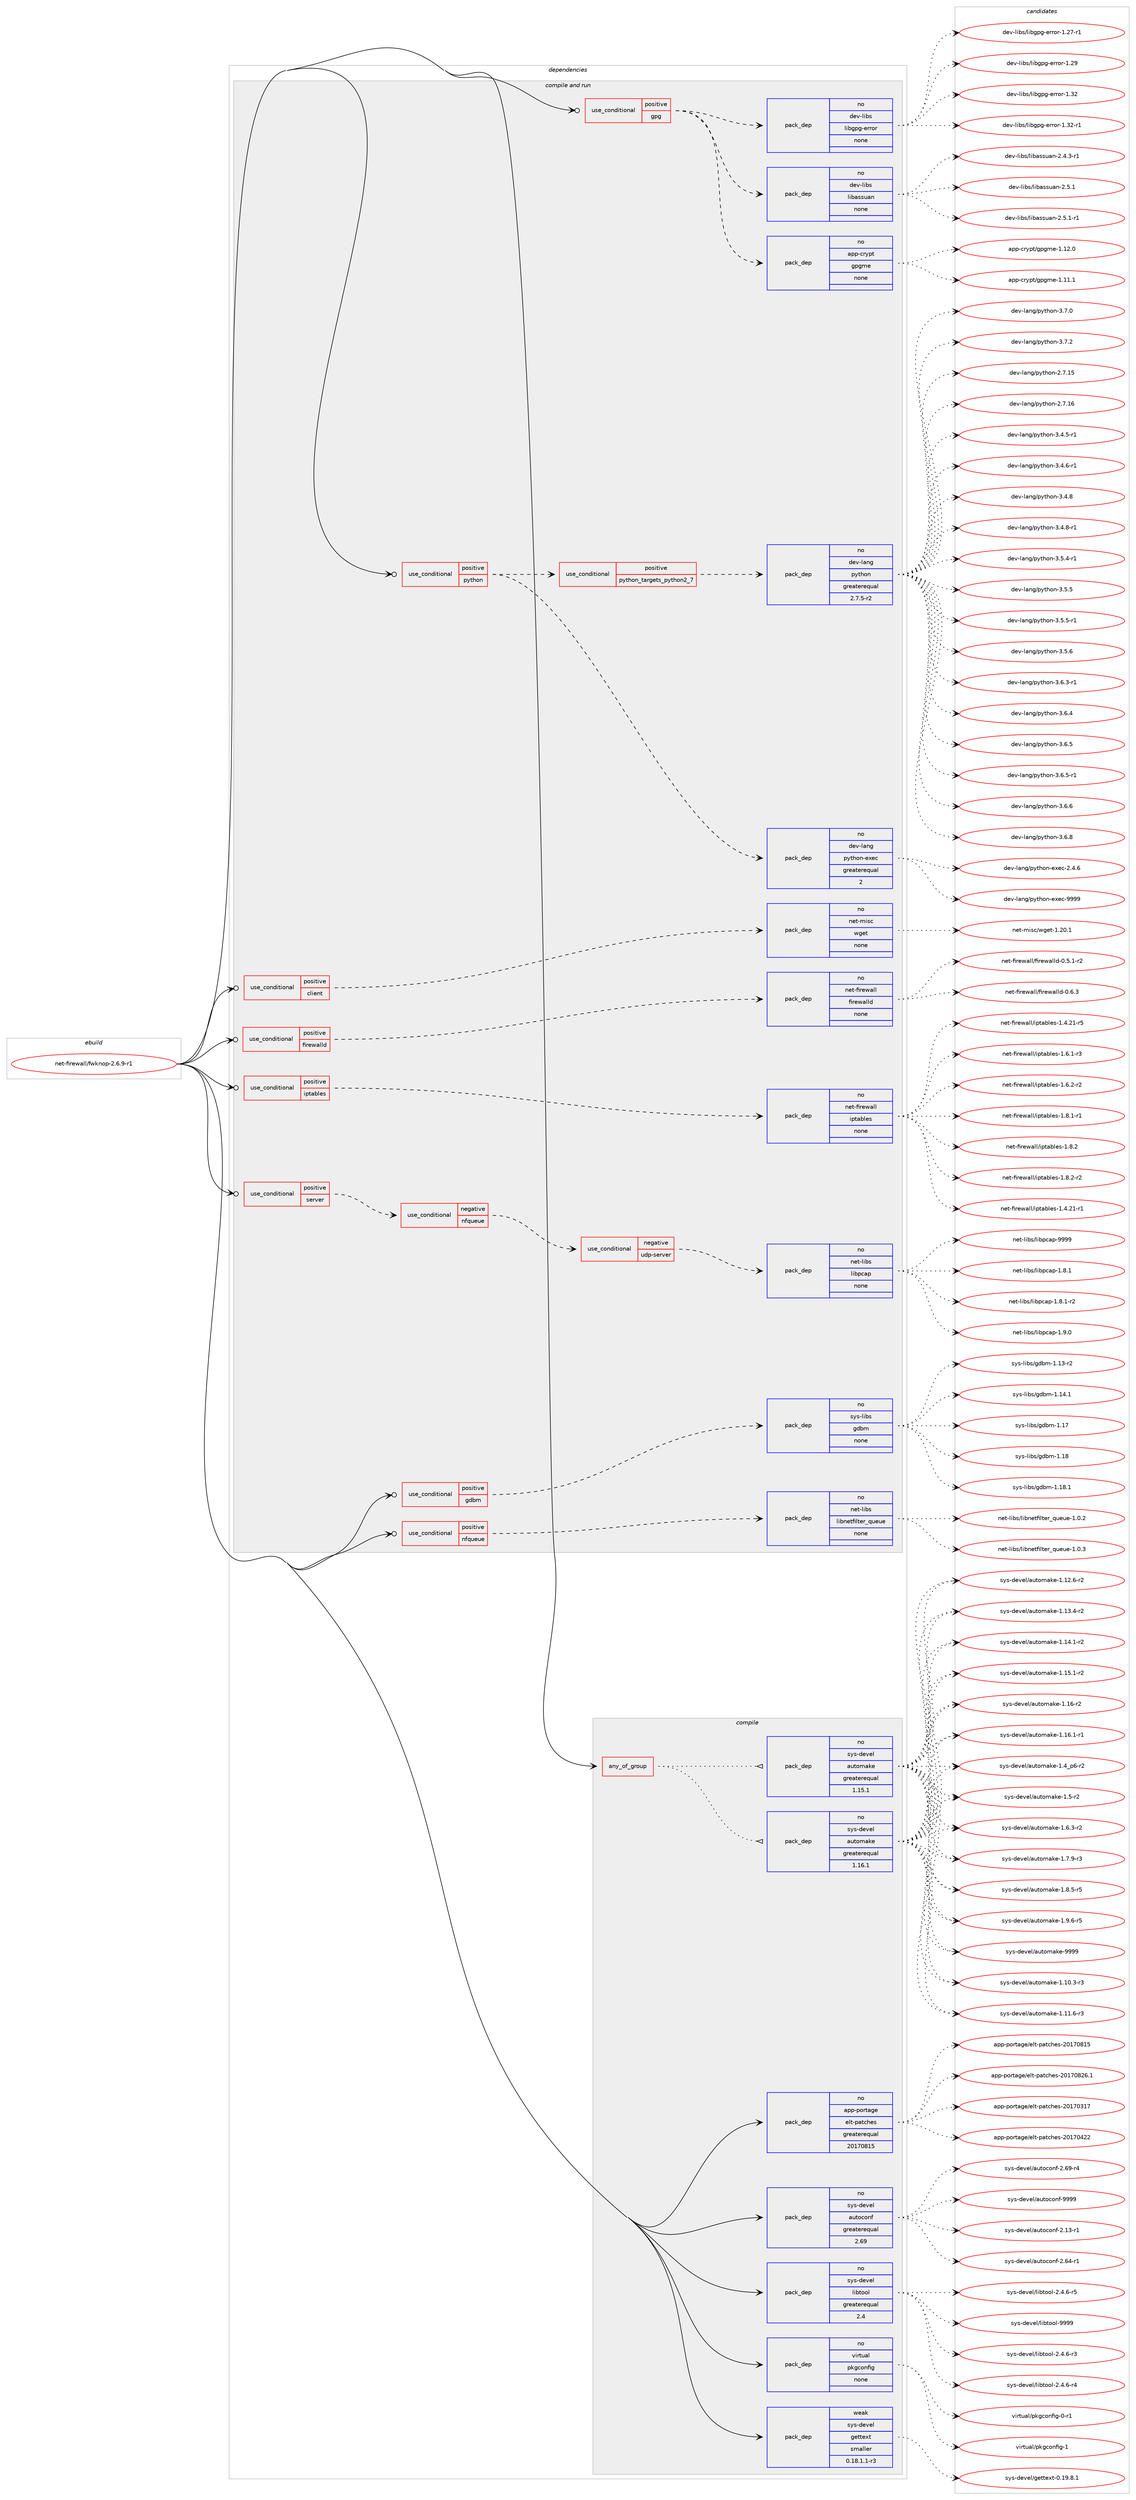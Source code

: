 digraph prolog {

# *************
# Graph options
# *************

newrank=true;
concentrate=true;
compound=true;
graph [rankdir=LR,fontname=Helvetica,fontsize=10,ranksep=1.5];#, ranksep=2.5, nodesep=0.2];
edge  [arrowhead=vee];
node  [fontname=Helvetica,fontsize=10];

# **********
# The ebuild
# **********

subgraph cluster_leftcol {
color=gray;
rank=same;
label=<<i>ebuild</i>>;
id [label="net-firewall/fwknop-2.6.9-r1", color=red, width=4, href="../net-firewall/fwknop-2.6.9-r1.svg"];
}

# ****************
# The dependencies
# ****************

subgraph cluster_midcol {
color=gray;
label=<<i>dependencies</i>>;
subgraph cluster_compile {
fillcolor="#eeeeee";
style=filled;
label=<<i>compile</i>>;
subgraph any25970 {
dependency1651696 [label=<<TABLE BORDER="0" CELLBORDER="1" CELLSPACING="0" CELLPADDING="4"><TR><TD CELLPADDING="10">any_of_group</TD></TR></TABLE>>, shape=none, color=red];subgraph pack1180764 {
dependency1651697 [label=<<TABLE BORDER="0" CELLBORDER="1" CELLSPACING="0" CELLPADDING="4" WIDTH="220"><TR><TD ROWSPAN="6" CELLPADDING="30">pack_dep</TD></TR><TR><TD WIDTH="110">no</TD></TR><TR><TD>sys-devel</TD></TR><TR><TD>automake</TD></TR><TR><TD>greaterequal</TD></TR><TR><TD>1.16.1</TD></TR></TABLE>>, shape=none, color=blue];
}
dependency1651696:e -> dependency1651697:w [weight=20,style="dotted",arrowhead="oinv"];
subgraph pack1180765 {
dependency1651698 [label=<<TABLE BORDER="0" CELLBORDER="1" CELLSPACING="0" CELLPADDING="4" WIDTH="220"><TR><TD ROWSPAN="6" CELLPADDING="30">pack_dep</TD></TR><TR><TD WIDTH="110">no</TD></TR><TR><TD>sys-devel</TD></TR><TR><TD>automake</TD></TR><TR><TD>greaterequal</TD></TR><TR><TD>1.15.1</TD></TR></TABLE>>, shape=none, color=blue];
}
dependency1651696:e -> dependency1651698:w [weight=20,style="dotted",arrowhead="oinv"];
}
id:e -> dependency1651696:w [weight=20,style="solid",arrowhead="vee"];
subgraph pack1180766 {
dependency1651699 [label=<<TABLE BORDER="0" CELLBORDER="1" CELLSPACING="0" CELLPADDING="4" WIDTH="220"><TR><TD ROWSPAN="6" CELLPADDING="30">pack_dep</TD></TR><TR><TD WIDTH="110">no</TD></TR><TR><TD>app-portage</TD></TR><TR><TD>elt-patches</TD></TR><TR><TD>greaterequal</TD></TR><TR><TD>20170815</TD></TR></TABLE>>, shape=none, color=blue];
}
id:e -> dependency1651699:w [weight=20,style="solid",arrowhead="vee"];
subgraph pack1180767 {
dependency1651700 [label=<<TABLE BORDER="0" CELLBORDER="1" CELLSPACING="0" CELLPADDING="4" WIDTH="220"><TR><TD ROWSPAN="6" CELLPADDING="30">pack_dep</TD></TR><TR><TD WIDTH="110">no</TD></TR><TR><TD>sys-devel</TD></TR><TR><TD>autoconf</TD></TR><TR><TD>greaterequal</TD></TR><TR><TD>2.69</TD></TR></TABLE>>, shape=none, color=blue];
}
id:e -> dependency1651700:w [weight=20,style="solid",arrowhead="vee"];
subgraph pack1180768 {
dependency1651701 [label=<<TABLE BORDER="0" CELLBORDER="1" CELLSPACING="0" CELLPADDING="4" WIDTH="220"><TR><TD ROWSPAN="6" CELLPADDING="30">pack_dep</TD></TR><TR><TD WIDTH="110">no</TD></TR><TR><TD>sys-devel</TD></TR><TR><TD>libtool</TD></TR><TR><TD>greaterequal</TD></TR><TR><TD>2.4</TD></TR></TABLE>>, shape=none, color=blue];
}
id:e -> dependency1651701:w [weight=20,style="solid",arrowhead="vee"];
subgraph pack1180769 {
dependency1651702 [label=<<TABLE BORDER="0" CELLBORDER="1" CELLSPACING="0" CELLPADDING="4" WIDTH="220"><TR><TD ROWSPAN="6" CELLPADDING="30">pack_dep</TD></TR><TR><TD WIDTH="110">no</TD></TR><TR><TD>virtual</TD></TR><TR><TD>pkgconfig</TD></TR><TR><TD>none</TD></TR><TR><TD></TD></TR></TABLE>>, shape=none, color=blue];
}
id:e -> dependency1651702:w [weight=20,style="solid",arrowhead="vee"];
subgraph pack1180770 {
dependency1651703 [label=<<TABLE BORDER="0" CELLBORDER="1" CELLSPACING="0" CELLPADDING="4" WIDTH="220"><TR><TD ROWSPAN="6" CELLPADDING="30">pack_dep</TD></TR><TR><TD WIDTH="110">weak</TD></TR><TR><TD>sys-devel</TD></TR><TR><TD>gettext</TD></TR><TR><TD>smaller</TD></TR><TR><TD>0.18.1.1-r3</TD></TR></TABLE>>, shape=none, color=blue];
}
id:e -> dependency1651703:w [weight=20,style="solid",arrowhead="vee"];
}
subgraph cluster_compileandrun {
fillcolor="#eeeeee";
style=filled;
label=<<i>compile and run</i>>;
subgraph cond444179 {
dependency1651704 [label=<<TABLE BORDER="0" CELLBORDER="1" CELLSPACING="0" CELLPADDING="4"><TR><TD ROWSPAN="3" CELLPADDING="10">use_conditional</TD></TR><TR><TD>positive</TD></TR><TR><TD>client</TD></TR></TABLE>>, shape=none, color=red];
subgraph pack1180771 {
dependency1651705 [label=<<TABLE BORDER="0" CELLBORDER="1" CELLSPACING="0" CELLPADDING="4" WIDTH="220"><TR><TD ROWSPAN="6" CELLPADDING="30">pack_dep</TD></TR><TR><TD WIDTH="110">no</TD></TR><TR><TD>net-misc</TD></TR><TR><TD>wget</TD></TR><TR><TD>none</TD></TR><TR><TD></TD></TR></TABLE>>, shape=none, color=blue];
}
dependency1651704:e -> dependency1651705:w [weight=20,style="dashed",arrowhead="vee"];
}
id:e -> dependency1651704:w [weight=20,style="solid",arrowhead="odotvee"];
subgraph cond444180 {
dependency1651706 [label=<<TABLE BORDER="0" CELLBORDER="1" CELLSPACING="0" CELLPADDING="4"><TR><TD ROWSPAN="3" CELLPADDING="10">use_conditional</TD></TR><TR><TD>positive</TD></TR><TR><TD>firewalld</TD></TR></TABLE>>, shape=none, color=red];
subgraph pack1180772 {
dependency1651707 [label=<<TABLE BORDER="0" CELLBORDER="1" CELLSPACING="0" CELLPADDING="4" WIDTH="220"><TR><TD ROWSPAN="6" CELLPADDING="30">pack_dep</TD></TR><TR><TD WIDTH="110">no</TD></TR><TR><TD>net-firewall</TD></TR><TR><TD>firewalld</TD></TR><TR><TD>none</TD></TR><TR><TD></TD></TR></TABLE>>, shape=none, color=blue];
}
dependency1651706:e -> dependency1651707:w [weight=20,style="dashed",arrowhead="vee"];
}
id:e -> dependency1651706:w [weight=20,style="solid",arrowhead="odotvee"];
subgraph cond444181 {
dependency1651708 [label=<<TABLE BORDER="0" CELLBORDER="1" CELLSPACING="0" CELLPADDING="4"><TR><TD ROWSPAN="3" CELLPADDING="10">use_conditional</TD></TR><TR><TD>positive</TD></TR><TR><TD>gdbm</TD></TR></TABLE>>, shape=none, color=red];
subgraph pack1180773 {
dependency1651709 [label=<<TABLE BORDER="0" CELLBORDER="1" CELLSPACING="0" CELLPADDING="4" WIDTH="220"><TR><TD ROWSPAN="6" CELLPADDING="30">pack_dep</TD></TR><TR><TD WIDTH="110">no</TD></TR><TR><TD>sys-libs</TD></TR><TR><TD>gdbm</TD></TR><TR><TD>none</TD></TR><TR><TD></TD></TR></TABLE>>, shape=none, color=blue];
}
dependency1651708:e -> dependency1651709:w [weight=20,style="dashed",arrowhead="vee"];
}
id:e -> dependency1651708:w [weight=20,style="solid",arrowhead="odotvee"];
subgraph cond444182 {
dependency1651710 [label=<<TABLE BORDER="0" CELLBORDER="1" CELLSPACING="0" CELLPADDING="4"><TR><TD ROWSPAN="3" CELLPADDING="10">use_conditional</TD></TR><TR><TD>positive</TD></TR><TR><TD>gpg</TD></TR></TABLE>>, shape=none, color=red];
subgraph pack1180774 {
dependency1651711 [label=<<TABLE BORDER="0" CELLBORDER="1" CELLSPACING="0" CELLPADDING="4" WIDTH="220"><TR><TD ROWSPAN="6" CELLPADDING="30">pack_dep</TD></TR><TR><TD WIDTH="110">no</TD></TR><TR><TD>app-crypt</TD></TR><TR><TD>gpgme</TD></TR><TR><TD>none</TD></TR><TR><TD></TD></TR></TABLE>>, shape=none, color=blue];
}
dependency1651710:e -> dependency1651711:w [weight=20,style="dashed",arrowhead="vee"];
subgraph pack1180775 {
dependency1651712 [label=<<TABLE BORDER="0" CELLBORDER="1" CELLSPACING="0" CELLPADDING="4" WIDTH="220"><TR><TD ROWSPAN="6" CELLPADDING="30">pack_dep</TD></TR><TR><TD WIDTH="110">no</TD></TR><TR><TD>dev-libs</TD></TR><TR><TD>libassuan</TD></TR><TR><TD>none</TD></TR><TR><TD></TD></TR></TABLE>>, shape=none, color=blue];
}
dependency1651710:e -> dependency1651712:w [weight=20,style="dashed",arrowhead="vee"];
subgraph pack1180776 {
dependency1651713 [label=<<TABLE BORDER="0" CELLBORDER="1" CELLSPACING="0" CELLPADDING="4" WIDTH="220"><TR><TD ROWSPAN="6" CELLPADDING="30">pack_dep</TD></TR><TR><TD WIDTH="110">no</TD></TR><TR><TD>dev-libs</TD></TR><TR><TD>libgpg-error</TD></TR><TR><TD>none</TD></TR><TR><TD></TD></TR></TABLE>>, shape=none, color=blue];
}
dependency1651710:e -> dependency1651713:w [weight=20,style="dashed",arrowhead="vee"];
}
id:e -> dependency1651710:w [weight=20,style="solid",arrowhead="odotvee"];
subgraph cond444183 {
dependency1651714 [label=<<TABLE BORDER="0" CELLBORDER="1" CELLSPACING="0" CELLPADDING="4"><TR><TD ROWSPAN="3" CELLPADDING="10">use_conditional</TD></TR><TR><TD>positive</TD></TR><TR><TD>iptables</TD></TR></TABLE>>, shape=none, color=red];
subgraph pack1180777 {
dependency1651715 [label=<<TABLE BORDER="0" CELLBORDER="1" CELLSPACING="0" CELLPADDING="4" WIDTH="220"><TR><TD ROWSPAN="6" CELLPADDING="30">pack_dep</TD></TR><TR><TD WIDTH="110">no</TD></TR><TR><TD>net-firewall</TD></TR><TR><TD>iptables</TD></TR><TR><TD>none</TD></TR><TR><TD></TD></TR></TABLE>>, shape=none, color=blue];
}
dependency1651714:e -> dependency1651715:w [weight=20,style="dashed",arrowhead="vee"];
}
id:e -> dependency1651714:w [weight=20,style="solid",arrowhead="odotvee"];
subgraph cond444184 {
dependency1651716 [label=<<TABLE BORDER="0" CELLBORDER="1" CELLSPACING="0" CELLPADDING="4"><TR><TD ROWSPAN="3" CELLPADDING="10">use_conditional</TD></TR><TR><TD>positive</TD></TR><TR><TD>nfqueue</TD></TR></TABLE>>, shape=none, color=red];
subgraph pack1180778 {
dependency1651717 [label=<<TABLE BORDER="0" CELLBORDER="1" CELLSPACING="0" CELLPADDING="4" WIDTH="220"><TR><TD ROWSPAN="6" CELLPADDING="30">pack_dep</TD></TR><TR><TD WIDTH="110">no</TD></TR><TR><TD>net-libs</TD></TR><TR><TD>libnetfilter_queue</TD></TR><TR><TD>none</TD></TR><TR><TD></TD></TR></TABLE>>, shape=none, color=blue];
}
dependency1651716:e -> dependency1651717:w [weight=20,style="dashed",arrowhead="vee"];
}
id:e -> dependency1651716:w [weight=20,style="solid",arrowhead="odotvee"];
subgraph cond444185 {
dependency1651718 [label=<<TABLE BORDER="0" CELLBORDER="1" CELLSPACING="0" CELLPADDING="4"><TR><TD ROWSPAN="3" CELLPADDING="10">use_conditional</TD></TR><TR><TD>positive</TD></TR><TR><TD>python</TD></TR></TABLE>>, shape=none, color=red];
subgraph cond444186 {
dependency1651719 [label=<<TABLE BORDER="0" CELLBORDER="1" CELLSPACING="0" CELLPADDING="4"><TR><TD ROWSPAN="3" CELLPADDING="10">use_conditional</TD></TR><TR><TD>positive</TD></TR><TR><TD>python_targets_python2_7</TD></TR></TABLE>>, shape=none, color=red];
subgraph pack1180779 {
dependency1651720 [label=<<TABLE BORDER="0" CELLBORDER="1" CELLSPACING="0" CELLPADDING="4" WIDTH="220"><TR><TD ROWSPAN="6" CELLPADDING="30">pack_dep</TD></TR><TR><TD WIDTH="110">no</TD></TR><TR><TD>dev-lang</TD></TR><TR><TD>python</TD></TR><TR><TD>greaterequal</TD></TR><TR><TD>2.7.5-r2</TD></TR></TABLE>>, shape=none, color=blue];
}
dependency1651719:e -> dependency1651720:w [weight=20,style="dashed",arrowhead="vee"];
}
dependency1651718:e -> dependency1651719:w [weight=20,style="dashed",arrowhead="vee"];
subgraph pack1180780 {
dependency1651721 [label=<<TABLE BORDER="0" CELLBORDER="1" CELLSPACING="0" CELLPADDING="4" WIDTH="220"><TR><TD ROWSPAN="6" CELLPADDING="30">pack_dep</TD></TR><TR><TD WIDTH="110">no</TD></TR><TR><TD>dev-lang</TD></TR><TR><TD>python-exec</TD></TR><TR><TD>greaterequal</TD></TR><TR><TD>2</TD></TR></TABLE>>, shape=none, color=blue];
}
dependency1651718:e -> dependency1651721:w [weight=20,style="dashed",arrowhead="vee"];
}
id:e -> dependency1651718:w [weight=20,style="solid",arrowhead="odotvee"];
subgraph cond444187 {
dependency1651722 [label=<<TABLE BORDER="0" CELLBORDER="1" CELLSPACING="0" CELLPADDING="4"><TR><TD ROWSPAN="3" CELLPADDING="10">use_conditional</TD></TR><TR><TD>positive</TD></TR><TR><TD>server</TD></TR></TABLE>>, shape=none, color=red];
subgraph cond444188 {
dependency1651723 [label=<<TABLE BORDER="0" CELLBORDER="1" CELLSPACING="0" CELLPADDING="4"><TR><TD ROWSPAN="3" CELLPADDING="10">use_conditional</TD></TR><TR><TD>negative</TD></TR><TR><TD>nfqueue</TD></TR></TABLE>>, shape=none, color=red];
subgraph cond444189 {
dependency1651724 [label=<<TABLE BORDER="0" CELLBORDER="1" CELLSPACING="0" CELLPADDING="4"><TR><TD ROWSPAN="3" CELLPADDING="10">use_conditional</TD></TR><TR><TD>negative</TD></TR><TR><TD>udp-server</TD></TR></TABLE>>, shape=none, color=red];
subgraph pack1180781 {
dependency1651725 [label=<<TABLE BORDER="0" CELLBORDER="1" CELLSPACING="0" CELLPADDING="4" WIDTH="220"><TR><TD ROWSPAN="6" CELLPADDING="30">pack_dep</TD></TR><TR><TD WIDTH="110">no</TD></TR><TR><TD>net-libs</TD></TR><TR><TD>libpcap</TD></TR><TR><TD>none</TD></TR><TR><TD></TD></TR></TABLE>>, shape=none, color=blue];
}
dependency1651724:e -> dependency1651725:w [weight=20,style="dashed",arrowhead="vee"];
}
dependency1651723:e -> dependency1651724:w [weight=20,style="dashed",arrowhead="vee"];
}
dependency1651722:e -> dependency1651723:w [weight=20,style="dashed",arrowhead="vee"];
}
id:e -> dependency1651722:w [weight=20,style="solid",arrowhead="odotvee"];
}
subgraph cluster_run {
fillcolor="#eeeeee";
style=filled;
label=<<i>run</i>>;
}
}

# **************
# The candidates
# **************

subgraph cluster_choices {
rank=same;
color=gray;
label=<<i>candidates</i>>;

subgraph choice1180764 {
color=black;
nodesep=1;
choice11512111545100101118101108479711711611110997107101454946494846514511451 [label="sys-devel/automake-1.10.3-r3", color=red, width=4,href="../sys-devel/automake-1.10.3-r3.svg"];
choice11512111545100101118101108479711711611110997107101454946494946544511451 [label="sys-devel/automake-1.11.6-r3", color=red, width=4,href="../sys-devel/automake-1.11.6-r3.svg"];
choice11512111545100101118101108479711711611110997107101454946495046544511450 [label="sys-devel/automake-1.12.6-r2", color=red, width=4,href="../sys-devel/automake-1.12.6-r2.svg"];
choice11512111545100101118101108479711711611110997107101454946495146524511450 [label="sys-devel/automake-1.13.4-r2", color=red, width=4,href="../sys-devel/automake-1.13.4-r2.svg"];
choice11512111545100101118101108479711711611110997107101454946495246494511450 [label="sys-devel/automake-1.14.1-r2", color=red, width=4,href="../sys-devel/automake-1.14.1-r2.svg"];
choice11512111545100101118101108479711711611110997107101454946495346494511450 [label="sys-devel/automake-1.15.1-r2", color=red, width=4,href="../sys-devel/automake-1.15.1-r2.svg"];
choice1151211154510010111810110847971171161111099710710145494649544511450 [label="sys-devel/automake-1.16-r2", color=red, width=4,href="../sys-devel/automake-1.16-r2.svg"];
choice11512111545100101118101108479711711611110997107101454946495446494511449 [label="sys-devel/automake-1.16.1-r1", color=red, width=4,href="../sys-devel/automake-1.16.1-r1.svg"];
choice115121115451001011181011084797117116111109971071014549465295112544511450 [label="sys-devel/automake-1.4_p6-r2", color=red, width=4,href="../sys-devel/automake-1.4_p6-r2.svg"];
choice11512111545100101118101108479711711611110997107101454946534511450 [label="sys-devel/automake-1.5-r2", color=red, width=4,href="../sys-devel/automake-1.5-r2.svg"];
choice115121115451001011181011084797117116111109971071014549465446514511450 [label="sys-devel/automake-1.6.3-r2", color=red, width=4,href="../sys-devel/automake-1.6.3-r2.svg"];
choice115121115451001011181011084797117116111109971071014549465546574511451 [label="sys-devel/automake-1.7.9-r3", color=red, width=4,href="../sys-devel/automake-1.7.9-r3.svg"];
choice115121115451001011181011084797117116111109971071014549465646534511453 [label="sys-devel/automake-1.8.5-r5", color=red, width=4,href="../sys-devel/automake-1.8.5-r5.svg"];
choice115121115451001011181011084797117116111109971071014549465746544511453 [label="sys-devel/automake-1.9.6-r5", color=red, width=4,href="../sys-devel/automake-1.9.6-r5.svg"];
choice115121115451001011181011084797117116111109971071014557575757 [label="sys-devel/automake-9999", color=red, width=4,href="../sys-devel/automake-9999.svg"];
dependency1651697:e -> choice11512111545100101118101108479711711611110997107101454946494846514511451:w [style=dotted,weight="100"];
dependency1651697:e -> choice11512111545100101118101108479711711611110997107101454946494946544511451:w [style=dotted,weight="100"];
dependency1651697:e -> choice11512111545100101118101108479711711611110997107101454946495046544511450:w [style=dotted,weight="100"];
dependency1651697:e -> choice11512111545100101118101108479711711611110997107101454946495146524511450:w [style=dotted,weight="100"];
dependency1651697:e -> choice11512111545100101118101108479711711611110997107101454946495246494511450:w [style=dotted,weight="100"];
dependency1651697:e -> choice11512111545100101118101108479711711611110997107101454946495346494511450:w [style=dotted,weight="100"];
dependency1651697:e -> choice1151211154510010111810110847971171161111099710710145494649544511450:w [style=dotted,weight="100"];
dependency1651697:e -> choice11512111545100101118101108479711711611110997107101454946495446494511449:w [style=dotted,weight="100"];
dependency1651697:e -> choice115121115451001011181011084797117116111109971071014549465295112544511450:w [style=dotted,weight="100"];
dependency1651697:e -> choice11512111545100101118101108479711711611110997107101454946534511450:w [style=dotted,weight="100"];
dependency1651697:e -> choice115121115451001011181011084797117116111109971071014549465446514511450:w [style=dotted,weight="100"];
dependency1651697:e -> choice115121115451001011181011084797117116111109971071014549465546574511451:w [style=dotted,weight="100"];
dependency1651697:e -> choice115121115451001011181011084797117116111109971071014549465646534511453:w [style=dotted,weight="100"];
dependency1651697:e -> choice115121115451001011181011084797117116111109971071014549465746544511453:w [style=dotted,weight="100"];
dependency1651697:e -> choice115121115451001011181011084797117116111109971071014557575757:w [style=dotted,weight="100"];
}
subgraph choice1180765 {
color=black;
nodesep=1;
choice11512111545100101118101108479711711611110997107101454946494846514511451 [label="sys-devel/automake-1.10.3-r3", color=red, width=4,href="../sys-devel/automake-1.10.3-r3.svg"];
choice11512111545100101118101108479711711611110997107101454946494946544511451 [label="sys-devel/automake-1.11.6-r3", color=red, width=4,href="../sys-devel/automake-1.11.6-r3.svg"];
choice11512111545100101118101108479711711611110997107101454946495046544511450 [label="sys-devel/automake-1.12.6-r2", color=red, width=4,href="../sys-devel/automake-1.12.6-r2.svg"];
choice11512111545100101118101108479711711611110997107101454946495146524511450 [label="sys-devel/automake-1.13.4-r2", color=red, width=4,href="../sys-devel/automake-1.13.4-r2.svg"];
choice11512111545100101118101108479711711611110997107101454946495246494511450 [label="sys-devel/automake-1.14.1-r2", color=red, width=4,href="../sys-devel/automake-1.14.1-r2.svg"];
choice11512111545100101118101108479711711611110997107101454946495346494511450 [label="sys-devel/automake-1.15.1-r2", color=red, width=4,href="../sys-devel/automake-1.15.1-r2.svg"];
choice1151211154510010111810110847971171161111099710710145494649544511450 [label="sys-devel/automake-1.16-r2", color=red, width=4,href="../sys-devel/automake-1.16-r2.svg"];
choice11512111545100101118101108479711711611110997107101454946495446494511449 [label="sys-devel/automake-1.16.1-r1", color=red, width=4,href="../sys-devel/automake-1.16.1-r1.svg"];
choice115121115451001011181011084797117116111109971071014549465295112544511450 [label="sys-devel/automake-1.4_p6-r2", color=red, width=4,href="../sys-devel/automake-1.4_p6-r2.svg"];
choice11512111545100101118101108479711711611110997107101454946534511450 [label="sys-devel/automake-1.5-r2", color=red, width=4,href="../sys-devel/automake-1.5-r2.svg"];
choice115121115451001011181011084797117116111109971071014549465446514511450 [label="sys-devel/automake-1.6.3-r2", color=red, width=4,href="../sys-devel/automake-1.6.3-r2.svg"];
choice115121115451001011181011084797117116111109971071014549465546574511451 [label="sys-devel/automake-1.7.9-r3", color=red, width=4,href="../sys-devel/automake-1.7.9-r3.svg"];
choice115121115451001011181011084797117116111109971071014549465646534511453 [label="sys-devel/automake-1.8.5-r5", color=red, width=4,href="../sys-devel/automake-1.8.5-r5.svg"];
choice115121115451001011181011084797117116111109971071014549465746544511453 [label="sys-devel/automake-1.9.6-r5", color=red, width=4,href="../sys-devel/automake-1.9.6-r5.svg"];
choice115121115451001011181011084797117116111109971071014557575757 [label="sys-devel/automake-9999", color=red, width=4,href="../sys-devel/automake-9999.svg"];
dependency1651698:e -> choice11512111545100101118101108479711711611110997107101454946494846514511451:w [style=dotted,weight="100"];
dependency1651698:e -> choice11512111545100101118101108479711711611110997107101454946494946544511451:w [style=dotted,weight="100"];
dependency1651698:e -> choice11512111545100101118101108479711711611110997107101454946495046544511450:w [style=dotted,weight="100"];
dependency1651698:e -> choice11512111545100101118101108479711711611110997107101454946495146524511450:w [style=dotted,weight="100"];
dependency1651698:e -> choice11512111545100101118101108479711711611110997107101454946495246494511450:w [style=dotted,weight="100"];
dependency1651698:e -> choice11512111545100101118101108479711711611110997107101454946495346494511450:w [style=dotted,weight="100"];
dependency1651698:e -> choice1151211154510010111810110847971171161111099710710145494649544511450:w [style=dotted,weight="100"];
dependency1651698:e -> choice11512111545100101118101108479711711611110997107101454946495446494511449:w [style=dotted,weight="100"];
dependency1651698:e -> choice115121115451001011181011084797117116111109971071014549465295112544511450:w [style=dotted,weight="100"];
dependency1651698:e -> choice11512111545100101118101108479711711611110997107101454946534511450:w [style=dotted,weight="100"];
dependency1651698:e -> choice115121115451001011181011084797117116111109971071014549465446514511450:w [style=dotted,weight="100"];
dependency1651698:e -> choice115121115451001011181011084797117116111109971071014549465546574511451:w [style=dotted,weight="100"];
dependency1651698:e -> choice115121115451001011181011084797117116111109971071014549465646534511453:w [style=dotted,weight="100"];
dependency1651698:e -> choice115121115451001011181011084797117116111109971071014549465746544511453:w [style=dotted,weight="100"];
dependency1651698:e -> choice115121115451001011181011084797117116111109971071014557575757:w [style=dotted,weight="100"];
}
subgraph choice1180766 {
color=black;
nodesep=1;
choice97112112451121111141169710310147101108116451129711699104101115455048495548514955 [label="app-portage/elt-patches-20170317", color=red, width=4,href="../app-portage/elt-patches-20170317.svg"];
choice97112112451121111141169710310147101108116451129711699104101115455048495548525050 [label="app-portage/elt-patches-20170422", color=red, width=4,href="../app-portage/elt-patches-20170422.svg"];
choice97112112451121111141169710310147101108116451129711699104101115455048495548564953 [label="app-portage/elt-patches-20170815", color=red, width=4,href="../app-portage/elt-patches-20170815.svg"];
choice971121124511211111411697103101471011081164511297116991041011154550484955485650544649 [label="app-portage/elt-patches-20170826.1", color=red, width=4,href="../app-portage/elt-patches-20170826.1.svg"];
dependency1651699:e -> choice97112112451121111141169710310147101108116451129711699104101115455048495548514955:w [style=dotted,weight="100"];
dependency1651699:e -> choice97112112451121111141169710310147101108116451129711699104101115455048495548525050:w [style=dotted,weight="100"];
dependency1651699:e -> choice97112112451121111141169710310147101108116451129711699104101115455048495548564953:w [style=dotted,weight="100"];
dependency1651699:e -> choice971121124511211111411697103101471011081164511297116991041011154550484955485650544649:w [style=dotted,weight="100"];
}
subgraph choice1180767 {
color=black;
nodesep=1;
choice1151211154510010111810110847971171161119911111010245504649514511449 [label="sys-devel/autoconf-2.13-r1", color=red, width=4,href="../sys-devel/autoconf-2.13-r1.svg"];
choice1151211154510010111810110847971171161119911111010245504654524511449 [label="sys-devel/autoconf-2.64-r1", color=red, width=4,href="../sys-devel/autoconf-2.64-r1.svg"];
choice1151211154510010111810110847971171161119911111010245504654574511452 [label="sys-devel/autoconf-2.69-r4", color=red, width=4,href="../sys-devel/autoconf-2.69-r4.svg"];
choice115121115451001011181011084797117116111991111101024557575757 [label="sys-devel/autoconf-9999", color=red, width=4,href="../sys-devel/autoconf-9999.svg"];
dependency1651700:e -> choice1151211154510010111810110847971171161119911111010245504649514511449:w [style=dotted,weight="100"];
dependency1651700:e -> choice1151211154510010111810110847971171161119911111010245504654524511449:w [style=dotted,weight="100"];
dependency1651700:e -> choice1151211154510010111810110847971171161119911111010245504654574511452:w [style=dotted,weight="100"];
dependency1651700:e -> choice115121115451001011181011084797117116111991111101024557575757:w [style=dotted,weight="100"];
}
subgraph choice1180768 {
color=black;
nodesep=1;
choice1151211154510010111810110847108105981161111111084550465246544511451 [label="sys-devel/libtool-2.4.6-r3", color=red, width=4,href="../sys-devel/libtool-2.4.6-r3.svg"];
choice1151211154510010111810110847108105981161111111084550465246544511452 [label="sys-devel/libtool-2.4.6-r4", color=red, width=4,href="../sys-devel/libtool-2.4.6-r4.svg"];
choice1151211154510010111810110847108105981161111111084550465246544511453 [label="sys-devel/libtool-2.4.6-r5", color=red, width=4,href="../sys-devel/libtool-2.4.6-r5.svg"];
choice1151211154510010111810110847108105981161111111084557575757 [label="sys-devel/libtool-9999", color=red, width=4,href="../sys-devel/libtool-9999.svg"];
dependency1651701:e -> choice1151211154510010111810110847108105981161111111084550465246544511451:w [style=dotted,weight="100"];
dependency1651701:e -> choice1151211154510010111810110847108105981161111111084550465246544511452:w [style=dotted,weight="100"];
dependency1651701:e -> choice1151211154510010111810110847108105981161111111084550465246544511453:w [style=dotted,weight="100"];
dependency1651701:e -> choice1151211154510010111810110847108105981161111111084557575757:w [style=dotted,weight="100"];
}
subgraph choice1180769 {
color=black;
nodesep=1;
choice11810511411611797108471121071039911111010210510345484511449 [label="virtual/pkgconfig-0-r1", color=red, width=4,href="../virtual/pkgconfig-0-r1.svg"];
choice1181051141161179710847112107103991111101021051034549 [label="virtual/pkgconfig-1", color=red, width=4,href="../virtual/pkgconfig-1.svg"];
dependency1651702:e -> choice11810511411611797108471121071039911111010210510345484511449:w [style=dotted,weight="100"];
dependency1651702:e -> choice1181051141161179710847112107103991111101021051034549:w [style=dotted,weight="100"];
}
subgraph choice1180770 {
color=black;
nodesep=1;
choice1151211154510010111810110847103101116116101120116454846495746564649 [label="sys-devel/gettext-0.19.8.1", color=red, width=4,href="../sys-devel/gettext-0.19.8.1.svg"];
dependency1651703:e -> choice1151211154510010111810110847103101116116101120116454846495746564649:w [style=dotted,weight="100"];
}
subgraph choice1180771 {
color=black;
nodesep=1;
choice11010111645109105115994711910310111645494650484649 [label="net-misc/wget-1.20.1", color=red, width=4,href="../net-misc/wget-1.20.1.svg"];
dependency1651705:e -> choice11010111645109105115994711910310111645494650484649:w [style=dotted,weight="100"];
}
subgraph choice1180772 {
color=black;
nodesep=1;
choice110101116451021051141011199710810847102105114101119971081081004548465346494511450 [label="net-firewall/firewalld-0.5.1-r2", color=red, width=4,href="../net-firewall/firewalld-0.5.1-r2.svg"];
choice11010111645102105114101119971081084710210511410111997108108100454846544651 [label="net-firewall/firewalld-0.6.3", color=red, width=4,href="../net-firewall/firewalld-0.6.3.svg"];
dependency1651707:e -> choice110101116451021051141011199710810847102105114101119971081081004548465346494511450:w [style=dotted,weight="100"];
dependency1651707:e -> choice11010111645102105114101119971081084710210511410111997108108100454846544651:w [style=dotted,weight="100"];
}
subgraph choice1180773 {
color=black;
nodesep=1;
choice1151211154510810598115471031009810945494649514511450 [label="sys-libs/gdbm-1.13-r2", color=red, width=4,href="../sys-libs/gdbm-1.13-r2.svg"];
choice1151211154510810598115471031009810945494649524649 [label="sys-libs/gdbm-1.14.1", color=red, width=4,href="../sys-libs/gdbm-1.14.1.svg"];
choice115121115451081059811547103100981094549464955 [label="sys-libs/gdbm-1.17", color=red, width=4,href="../sys-libs/gdbm-1.17.svg"];
choice115121115451081059811547103100981094549464956 [label="sys-libs/gdbm-1.18", color=red, width=4,href="../sys-libs/gdbm-1.18.svg"];
choice1151211154510810598115471031009810945494649564649 [label="sys-libs/gdbm-1.18.1", color=red, width=4,href="../sys-libs/gdbm-1.18.1.svg"];
dependency1651709:e -> choice1151211154510810598115471031009810945494649514511450:w [style=dotted,weight="100"];
dependency1651709:e -> choice1151211154510810598115471031009810945494649524649:w [style=dotted,weight="100"];
dependency1651709:e -> choice115121115451081059811547103100981094549464955:w [style=dotted,weight="100"];
dependency1651709:e -> choice115121115451081059811547103100981094549464956:w [style=dotted,weight="100"];
dependency1651709:e -> choice1151211154510810598115471031009810945494649564649:w [style=dotted,weight="100"];
}
subgraph choice1180774 {
color=black;
nodesep=1;
choice9711211245991141211121164710311210310910145494649494649 [label="app-crypt/gpgme-1.11.1", color=red, width=4,href="../app-crypt/gpgme-1.11.1.svg"];
choice9711211245991141211121164710311210310910145494649504648 [label="app-crypt/gpgme-1.12.0", color=red, width=4,href="../app-crypt/gpgme-1.12.0.svg"];
dependency1651711:e -> choice9711211245991141211121164710311210310910145494649494649:w [style=dotted,weight="100"];
dependency1651711:e -> choice9711211245991141211121164710311210310910145494649504648:w [style=dotted,weight="100"];
}
subgraph choice1180775 {
color=black;
nodesep=1;
choice1001011184510810598115471081059897115115117971104550465246514511449 [label="dev-libs/libassuan-2.4.3-r1", color=red, width=4,href="../dev-libs/libassuan-2.4.3-r1.svg"];
choice100101118451081059811547108105989711511511797110455046534649 [label="dev-libs/libassuan-2.5.1", color=red, width=4,href="../dev-libs/libassuan-2.5.1.svg"];
choice1001011184510810598115471081059897115115117971104550465346494511449 [label="dev-libs/libassuan-2.5.1-r1", color=red, width=4,href="../dev-libs/libassuan-2.5.1-r1.svg"];
dependency1651712:e -> choice1001011184510810598115471081059897115115117971104550465246514511449:w [style=dotted,weight="100"];
dependency1651712:e -> choice100101118451081059811547108105989711511511797110455046534649:w [style=dotted,weight="100"];
dependency1651712:e -> choice1001011184510810598115471081059897115115117971104550465346494511449:w [style=dotted,weight="100"];
}
subgraph choice1180776 {
color=black;
nodesep=1;
choice100101118451081059811547108105981031121034510111411411111445494650554511449 [label="dev-libs/libgpg-error-1.27-r1", color=red, width=4,href="../dev-libs/libgpg-error-1.27-r1.svg"];
choice10010111845108105981154710810598103112103451011141141111144549465057 [label="dev-libs/libgpg-error-1.29", color=red, width=4,href="../dev-libs/libgpg-error-1.29.svg"];
choice10010111845108105981154710810598103112103451011141141111144549465150 [label="dev-libs/libgpg-error-1.32", color=red, width=4,href="../dev-libs/libgpg-error-1.32.svg"];
choice100101118451081059811547108105981031121034510111411411111445494651504511449 [label="dev-libs/libgpg-error-1.32-r1", color=red, width=4,href="../dev-libs/libgpg-error-1.32-r1.svg"];
dependency1651713:e -> choice100101118451081059811547108105981031121034510111411411111445494650554511449:w [style=dotted,weight="100"];
dependency1651713:e -> choice10010111845108105981154710810598103112103451011141141111144549465057:w [style=dotted,weight="100"];
dependency1651713:e -> choice10010111845108105981154710810598103112103451011141141111144549465150:w [style=dotted,weight="100"];
dependency1651713:e -> choice100101118451081059811547108105981031121034510111411411111445494651504511449:w [style=dotted,weight="100"];
}
subgraph choice1180777 {
color=black;
nodesep=1;
choice1101011164510210511410111997108108471051121169798108101115454946524650494511449 [label="net-firewall/iptables-1.4.21-r1", color=red, width=4,href="../net-firewall/iptables-1.4.21-r1.svg"];
choice1101011164510210511410111997108108471051121169798108101115454946524650494511453 [label="net-firewall/iptables-1.4.21-r5", color=red, width=4,href="../net-firewall/iptables-1.4.21-r5.svg"];
choice11010111645102105114101119971081084710511211697981081011154549465446494511451 [label="net-firewall/iptables-1.6.1-r3", color=red, width=4,href="../net-firewall/iptables-1.6.1-r3.svg"];
choice11010111645102105114101119971081084710511211697981081011154549465446504511450 [label="net-firewall/iptables-1.6.2-r2", color=red, width=4,href="../net-firewall/iptables-1.6.2-r2.svg"];
choice11010111645102105114101119971081084710511211697981081011154549465646494511449 [label="net-firewall/iptables-1.8.1-r1", color=red, width=4,href="../net-firewall/iptables-1.8.1-r1.svg"];
choice1101011164510210511410111997108108471051121169798108101115454946564650 [label="net-firewall/iptables-1.8.2", color=red, width=4,href="../net-firewall/iptables-1.8.2.svg"];
choice11010111645102105114101119971081084710511211697981081011154549465646504511450 [label="net-firewall/iptables-1.8.2-r2", color=red, width=4,href="../net-firewall/iptables-1.8.2-r2.svg"];
dependency1651715:e -> choice1101011164510210511410111997108108471051121169798108101115454946524650494511449:w [style=dotted,weight="100"];
dependency1651715:e -> choice1101011164510210511410111997108108471051121169798108101115454946524650494511453:w [style=dotted,weight="100"];
dependency1651715:e -> choice11010111645102105114101119971081084710511211697981081011154549465446494511451:w [style=dotted,weight="100"];
dependency1651715:e -> choice11010111645102105114101119971081084710511211697981081011154549465446504511450:w [style=dotted,weight="100"];
dependency1651715:e -> choice11010111645102105114101119971081084710511211697981081011154549465646494511449:w [style=dotted,weight="100"];
dependency1651715:e -> choice1101011164510210511410111997108108471051121169798108101115454946564650:w [style=dotted,weight="100"];
dependency1651715:e -> choice11010111645102105114101119971081084710511211697981081011154549465646504511450:w [style=dotted,weight="100"];
}
subgraph choice1180778 {
color=black;
nodesep=1;
choice1101011164510810598115471081059811010111610210510811610111495113117101117101454946484650 [label="net-libs/libnetfilter_queue-1.0.2", color=red, width=4,href="../net-libs/libnetfilter_queue-1.0.2.svg"];
choice1101011164510810598115471081059811010111610210510811610111495113117101117101454946484651 [label="net-libs/libnetfilter_queue-1.0.3", color=red, width=4,href="../net-libs/libnetfilter_queue-1.0.3.svg"];
dependency1651717:e -> choice1101011164510810598115471081059811010111610210510811610111495113117101117101454946484650:w [style=dotted,weight="100"];
dependency1651717:e -> choice1101011164510810598115471081059811010111610210510811610111495113117101117101454946484651:w [style=dotted,weight="100"];
}
subgraph choice1180779 {
color=black;
nodesep=1;
choice10010111845108971101034711212111610411111045504655464953 [label="dev-lang/python-2.7.15", color=red, width=4,href="../dev-lang/python-2.7.15.svg"];
choice10010111845108971101034711212111610411111045504655464954 [label="dev-lang/python-2.7.16", color=red, width=4,href="../dev-lang/python-2.7.16.svg"];
choice1001011184510897110103471121211161041111104551465246534511449 [label="dev-lang/python-3.4.5-r1", color=red, width=4,href="../dev-lang/python-3.4.5-r1.svg"];
choice1001011184510897110103471121211161041111104551465246544511449 [label="dev-lang/python-3.4.6-r1", color=red, width=4,href="../dev-lang/python-3.4.6-r1.svg"];
choice100101118451089711010347112121116104111110455146524656 [label="dev-lang/python-3.4.8", color=red, width=4,href="../dev-lang/python-3.4.8.svg"];
choice1001011184510897110103471121211161041111104551465246564511449 [label="dev-lang/python-3.4.8-r1", color=red, width=4,href="../dev-lang/python-3.4.8-r1.svg"];
choice1001011184510897110103471121211161041111104551465346524511449 [label="dev-lang/python-3.5.4-r1", color=red, width=4,href="../dev-lang/python-3.5.4-r1.svg"];
choice100101118451089711010347112121116104111110455146534653 [label="dev-lang/python-3.5.5", color=red, width=4,href="../dev-lang/python-3.5.5.svg"];
choice1001011184510897110103471121211161041111104551465346534511449 [label="dev-lang/python-3.5.5-r1", color=red, width=4,href="../dev-lang/python-3.5.5-r1.svg"];
choice100101118451089711010347112121116104111110455146534654 [label="dev-lang/python-3.5.6", color=red, width=4,href="../dev-lang/python-3.5.6.svg"];
choice1001011184510897110103471121211161041111104551465446514511449 [label="dev-lang/python-3.6.3-r1", color=red, width=4,href="../dev-lang/python-3.6.3-r1.svg"];
choice100101118451089711010347112121116104111110455146544652 [label="dev-lang/python-3.6.4", color=red, width=4,href="../dev-lang/python-3.6.4.svg"];
choice100101118451089711010347112121116104111110455146544653 [label="dev-lang/python-3.6.5", color=red, width=4,href="../dev-lang/python-3.6.5.svg"];
choice1001011184510897110103471121211161041111104551465446534511449 [label="dev-lang/python-3.6.5-r1", color=red, width=4,href="../dev-lang/python-3.6.5-r1.svg"];
choice100101118451089711010347112121116104111110455146544654 [label="dev-lang/python-3.6.6", color=red, width=4,href="../dev-lang/python-3.6.6.svg"];
choice100101118451089711010347112121116104111110455146544656 [label="dev-lang/python-3.6.8", color=red, width=4,href="../dev-lang/python-3.6.8.svg"];
choice100101118451089711010347112121116104111110455146554648 [label="dev-lang/python-3.7.0", color=red, width=4,href="../dev-lang/python-3.7.0.svg"];
choice100101118451089711010347112121116104111110455146554650 [label="dev-lang/python-3.7.2", color=red, width=4,href="../dev-lang/python-3.7.2.svg"];
dependency1651720:e -> choice10010111845108971101034711212111610411111045504655464953:w [style=dotted,weight="100"];
dependency1651720:e -> choice10010111845108971101034711212111610411111045504655464954:w [style=dotted,weight="100"];
dependency1651720:e -> choice1001011184510897110103471121211161041111104551465246534511449:w [style=dotted,weight="100"];
dependency1651720:e -> choice1001011184510897110103471121211161041111104551465246544511449:w [style=dotted,weight="100"];
dependency1651720:e -> choice100101118451089711010347112121116104111110455146524656:w [style=dotted,weight="100"];
dependency1651720:e -> choice1001011184510897110103471121211161041111104551465246564511449:w [style=dotted,weight="100"];
dependency1651720:e -> choice1001011184510897110103471121211161041111104551465346524511449:w [style=dotted,weight="100"];
dependency1651720:e -> choice100101118451089711010347112121116104111110455146534653:w [style=dotted,weight="100"];
dependency1651720:e -> choice1001011184510897110103471121211161041111104551465346534511449:w [style=dotted,weight="100"];
dependency1651720:e -> choice100101118451089711010347112121116104111110455146534654:w [style=dotted,weight="100"];
dependency1651720:e -> choice1001011184510897110103471121211161041111104551465446514511449:w [style=dotted,weight="100"];
dependency1651720:e -> choice100101118451089711010347112121116104111110455146544652:w [style=dotted,weight="100"];
dependency1651720:e -> choice100101118451089711010347112121116104111110455146544653:w [style=dotted,weight="100"];
dependency1651720:e -> choice1001011184510897110103471121211161041111104551465446534511449:w [style=dotted,weight="100"];
dependency1651720:e -> choice100101118451089711010347112121116104111110455146544654:w [style=dotted,weight="100"];
dependency1651720:e -> choice100101118451089711010347112121116104111110455146544656:w [style=dotted,weight="100"];
dependency1651720:e -> choice100101118451089711010347112121116104111110455146554648:w [style=dotted,weight="100"];
dependency1651720:e -> choice100101118451089711010347112121116104111110455146554650:w [style=dotted,weight="100"];
}
subgraph choice1180780 {
color=black;
nodesep=1;
choice1001011184510897110103471121211161041111104510112010199455046524654 [label="dev-lang/python-exec-2.4.6", color=red, width=4,href="../dev-lang/python-exec-2.4.6.svg"];
choice10010111845108971101034711212111610411111045101120101994557575757 [label="dev-lang/python-exec-9999", color=red, width=4,href="../dev-lang/python-exec-9999.svg"];
dependency1651721:e -> choice1001011184510897110103471121211161041111104510112010199455046524654:w [style=dotted,weight="100"];
dependency1651721:e -> choice10010111845108971101034711212111610411111045101120101994557575757:w [style=dotted,weight="100"];
}
subgraph choice1180781 {
color=black;
nodesep=1;
choice110101116451081059811547108105981129997112454946564649 [label="net-libs/libpcap-1.8.1", color=red, width=4,href="../net-libs/libpcap-1.8.1.svg"];
choice1101011164510810598115471081059811299971124549465646494511450 [label="net-libs/libpcap-1.8.1-r2", color=red, width=4,href="../net-libs/libpcap-1.8.1-r2.svg"];
choice110101116451081059811547108105981129997112454946574648 [label="net-libs/libpcap-1.9.0", color=red, width=4,href="../net-libs/libpcap-1.9.0.svg"];
choice1101011164510810598115471081059811299971124557575757 [label="net-libs/libpcap-9999", color=red, width=4,href="../net-libs/libpcap-9999.svg"];
dependency1651725:e -> choice110101116451081059811547108105981129997112454946564649:w [style=dotted,weight="100"];
dependency1651725:e -> choice1101011164510810598115471081059811299971124549465646494511450:w [style=dotted,weight="100"];
dependency1651725:e -> choice110101116451081059811547108105981129997112454946574648:w [style=dotted,weight="100"];
dependency1651725:e -> choice1101011164510810598115471081059811299971124557575757:w [style=dotted,weight="100"];
}
}

}
